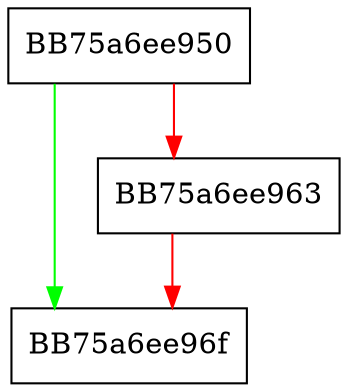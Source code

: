 digraph CloseFile {
  node [shape="box"];
  graph [splines=ortho];
  BB75a6ee950 -> BB75a6ee96f [color="green"];
  BB75a6ee950 -> BB75a6ee963 [color="red"];
  BB75a6ee963 -> BB75a6ee96f [color="red"];
}